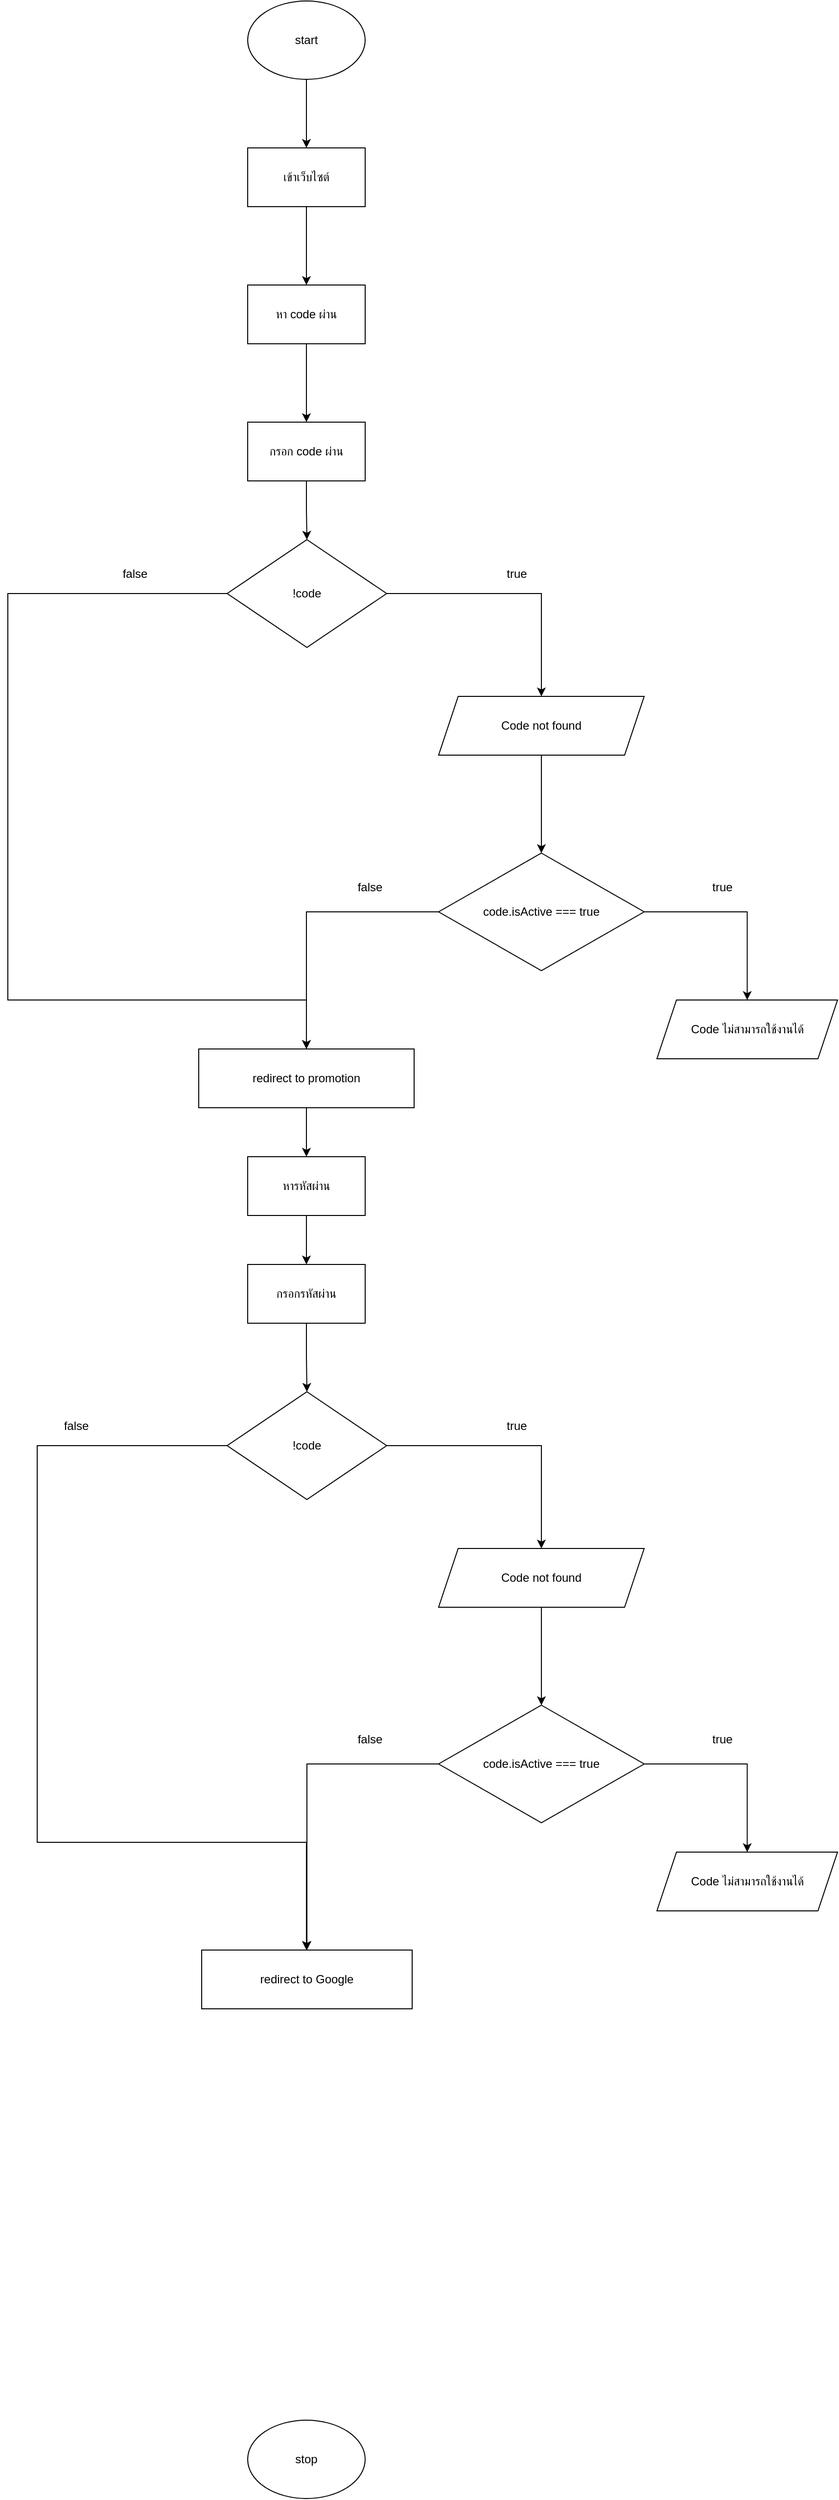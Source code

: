 <mxfile version="24.8.4">
  <diagram name="Page-1" id="PQCtOgOZkCl52Rzwc-RE">
    <mxGraphModel dx="1294" dy="830" grid="1" gridSize="10" guides="1" tooltips="1" connect="1" arrows="1" fold="1" page="1" pageScale="1" pageWidth="850" pageHeight="1100" math="0" shadow="0">
      <root>
        <mxCell id="0" />
        <mxCell id="1" parent="0" />
        <mxCell id="T8-hRBu4U-9MMjeLa-wW-7" value="" style="edgeStyle=orthogonalEdgeStyle;rounded=0;orthogonalLoop=1;jettySize=auto;html=1;" edge="1" parent="1" source="T8-hRBu4U-9MMjeLa-wW-1" target="T8-hRBu4U-9MMjeLa-wW-6">
          <mxGeometry relative="1" as="geometry" />
        </mxCell>
        <mxCell id="T8-hRBu4U-9MMjeLa-wW-1" value="start" style="ellipse;whiteSpace=wrap;html=1;" vertex="1" parent="1">
          <mxGeometry x="625" y="260" width="120" height="80" as="geometry" />
        </mxCell>
        <mxCell id="T8-hRBu4U-9MMjeLa-wW-9" value="" style="edgeStyle=orthogonalEdgeStyle;rounded=0;orthogonalLoop=1;jettySize=auto;html=1;" edge="1" parent="1" source="T8-hRBu4U-9MMjeLa-wW-6" target="T8-hRBu4U-9MMjeLa-wW-8">
          <mxGeometry relative="1" as="geometry" />
        </mxCell>
        <mxCell id="T8-hRBu4U-9MMjeLa-wW-6" value="เข้าเว็บไซต์" style="rounded=0;whiteSpace=wrap;html=1;" vertex="1" parent="1">
          <mxGeometry x="625" y="410" width="120" height="60" as="geometry" />
        </mxCell>
        <mxCell id="T8-hRBu4U-9MMjeLa-wW-11" value="" style="edgeStyle=orthogonalEdgeStyle;rounded=0;orthogonalLoop=1;jettySize=auto;html=1;" edge="1" parent="1" source="T8-hRBu4U-9MMjeLa-wW-8" target="T8-hRBu4U-9MMjeLa-wW-10">
          <mxGeometry relative="1" as="geometry" />
        </mxCell>
        <mxCell id="T8-hRBu4U-9MMjeLa-wW-8" value="หา code ผ่าน" style="rounded=0;whiteSpace=wrap;html=1;" vertex="1" parent="1">
          <mxGeometry x="625" y="550" width="120" height="60" as="geometry" />
        </mxCell>
        <mxCell id="T8-hRBu4U-9MMjeLa-wW-19" value="" style="edgeStyle=orthogonalEdgeStyle;rounded=0;orthogonalLoop=1;jettySize=auto;html=1;" edge="1" parent="1" source="T8-hRBu4U-9MMjeLa-wW-10" target="T8-hRBu4U-9MMjeLa-wW-18">
          <mxGeometry relative="1" as="geometry" />
        </mxCell>
        <mxCell id="T8-hRBu4U-9MMjeLa-wW-10" value="กรอก code ผ่าน" style="rounded=0;whiteSpace=wrap;html=1;" vertex="1" parent="1">
          <mxGeometry x="625" y="690" width="120" height="60" as="geometry" />
        </mxCell>
        <mxCell id="T8-hRBu4U-9MMjeLa-wW-15" value="" style="edgeStyle=orthogonalEdgeStyle;rounded=0;orthogonalLoop=1;jettySize=auto;html=1;" edge="1" parent="1" source="T8-hRBu4U-9MMjeLa-wW-12" target="T8-hRBu4U-9MMjeLa-wW-14">
          <mxGeometry relative="1" as="geometry" />
        </mxCell>
        <mxCell id="T8-hRBu4U-9MMjeLa-wW-12" value="redirect to&amp;nbsp;promotion" style="rounded=0;whiteSpace=wrap;html=1;" vertex="1" parent="1">
          <mxGeometry x="575" y="1330" width="220" height="60" as="geometry" />
        </mxCell>
        <mxCell id="T8-hRBu4U-9MMjeLa-wW-17" value="" style="edgeStyle=orthogonalEdgeStyle;rounded=0;orthogonalLoop=1;jettySize=auto;html=1;" edge="1" parent="1" source="T8-hRBu4U-9MMjeLa-wW-14" target="T8-hRBu4U-9MMjeLa-wW-16">
          <mxGeometry relative="1" as="geometry" />
        </mxCell>
        <mxCell id="T8-hRBu4U-9MMjeLa-wW-14" value="หารหัสผ่าน" style="rounded=0;whiteSpace=wrap;html=1;" vertex="1" parent="1">
          <mxGeometry x="625" y="1440" width="120" height="60" as="geometry" />
        </mxCell>
        <mxCell id="T8-hRBu4U-9MMjeLa-wW-72" value="" style="edgeStyle=orthogonalEdgeStyle;rounded=0;orthogonalLoop=1;jettySize=auto;html=1;" edge="1" parent="1" source="T8-hRBu4U-9MMjeLa-wW-16" target="T8-hRBu4U-9MMjeLa-wW-56">
          <mxGeometry relative="1" as="geometry" />
        </mxCell>
        <mxCell id="T8-hRBu4U-9MMjeLa-wW-16" value="กรอกรหัสผ่าน" style="rounded=0;whiteSpace=wrap;html=1;" vertex="1" parent="1">
          <mxGeometry x="625" y="1550" width="120" height="60" as="geometry" />
        </mxCell>
        <mxCell id="T8-hRBu4U-9MMjeLa-wW-25" value="" style="edgeStyle=orthogonalEdgeStyle;rounded=0;orthogonalLoop=1;jettySize=auto;html=1;" edge="1" parent="1" source="T8-hRBu4U-9MMjeLa-wW-18" target="T8-hRBu4U-9MMjeLa-wW-24">
          <mxGeometry relative="1" as="geometry" />
        </mxCell>
        <mxCell id="T8-hRBu4U-9MMjeLa-wW-52" style="edgeStyle=orthogonalEdgeStyle;rounded=0;orthogonalLoop=1;jettySize=auto;html=1;exitX=0;exitY=0.5;exitDx=0;exitDy=0;" edge="1" parent="1" source="T8-hRBu4U-9MMjeLa-wW-18" target="T8-hRBu4U-9MMjeLa-wW-12">
          <mxGeometry relative="1" as="geometry">
            <Array as="points">
              <mxPoint x="380" y="865" />
              <mxPoint x="380" y="1280" />
              <mxPoint x="685" y="1280" />
            </Array>
          </mxGeometry>
        </mxCell>
        <mxCell id="T8-hRBu4U-9MMjeLa-wW-18" value="!code" style="rhombus;whiteSpace=wrap;html=1;rounded=0;" vertex="1" parent="1">
          <mxGeometry x="604" y="810" width="163" height="110" as="geometry" />
        </mxCell>
        <mxCell id="T8-hRBu4U-9MMjeLa-wW-49" value="" style="edgeStyle=orthogonalEdgeStyle;rounded=0;orthogonalLoop=1;jettySize=auto;html=1;" edge="1" parent="1" source="T8-hRBu4U-9MMjeLa-wW-24" target="T8-hRBu4U-9MMjeLa-wW-26">
          <mxGeometry relative="1" as="geometry" />
        </mxCell>
        <mxCell id="T8-hRBu4U-9MMjeLa-wW-24" value="Code not found" style="shape=parallelogram;perimeter=parallelogramPerimeter;whiteSpace=wrap;html=1;fixedSize=1;rounded=0;" vertex="1" parent="1">
          <mxGeometry x="820" y="970" width="210" height="60" as="geometry" />
        </mxCell>
        <mxCell id="T8-hRBu4U-9MMjeLa-wW-29" value="" style="edgeStyle=orthogonalEdgeStyle;rounded=0;orthogonalLoop=1;jettySize=auto;html=1;" edge="1" parent="1" source="T8-hRBu4U-9MMjeLa-wW-26" target="T8-hRBu4U-9MMjeLa-wW-28">
          <mxGeometry relative="1" as="geometry" />
        </mxCell>
        <mxCell id="T8-hRBu4U-9MMjeLa-wW-51" style="edgeStyle=orthogonalEdgeStyle;rounded=0;orthogonalLoop=1;jettySize=auto;html=1;exitX=0;exitY=0.5;exitDx=0;exitDy=0;entryX=0.5;entryY=0;entryDx=0;entryDy=0;" edge="1" parent="1" source="T8-hRBu4U-9MMjeLa-wW-26" target="T8-hRBu4U-9MMjeLa-wW-12">
          <mxGeometry relative="1" as="geometry" />
        </mxCell>
        <mxCell id="T8-hRBu4U-9MMjeLa-wW-26" value="code.isActive === true" style="rhombus;whiteSpace=wrap;html=1;rounded=0;" vertex="1" parent="1">
          <mxGeometry x="820" y="1130" width="210" height="120" as="geometry" />
        </mxCell>
        <mxCell id="T8-hRBu4U-9MMjeLa-wW-28" value="Code ไม่สามารถใช้งานได้" style="shape=parallelogram;perimeter=parallelogramPerimeter;whiteSpace=wrap;html=1;fixedSize=1;rounded=0;" vertex="1" parent="1">
          <mxGeometry x="1043" y="1280" width="184.5" height="60" as="geometry" />
        </mxCell>
        <mxCell id="T8-hRBu4U-9MMjeLa-wW-34" value="stop" style="ellipse;whiteSpace=wrap;html=1;" vertex="1" parent="1">
          <mxGeometry x="625" y="2730" width="120" height="80" as="geometry" />
        </mxCell>
        <mxCell id="T8-hRBu4U-9MMjeLa-wW-38" value="false" style="text;html=1;align=center;verticalAlign=middle;whiteSpace=wrap;rounded=0;" vertex="1" parent="1">
          <mxGeometry x="480" y="830" width="60" height="30" as="geometry" />
        </mxCell>
        <mxCell id="T8-hRBu4U-9MMjeLa-wW-39" value="true" style="text;html=1;align=center;verticalAlign=middle;whiteSpace=wrap;rounded=0;" vertex="1" parent="1">
          <mxGeometry x="870" y="830" width="60" height="30" as="geometry" />
        </mxCell>
        <mxCell id="T8-hRBu4U-9MMjeLa-wW-40" value="true" style="text;html=1;align=center;verticalAlign=middle;whiteSpace=wrap;rounded=0;" vertex="1" parent="1">
          <mxGeometry x="1080" y="1150" width="60" height="30" as="geometry" />
        </mxCell>
        <mxCell id="T8-hRBu4U-9MMjeLa-wW-41" value="false" style="text;html=1;align=center;verticalAlign=middle;whiteSpace=wrap;rounded=0;" vertex="1" parent="1">
          <mxGeometry x="720" y="1150" width="60" height="30" as="geometry" />
        </mxCell>
        <mxCell id="T8-hRBu4U-9MMjeLa-wW-54" value="" style="edgeStyle=orthogonalEdgeStyle;rounded=0;orthogonalLoop=1;jettySize=auto;html=1;" edge="1" parent="1" source="T8-hRBu4U-9MMjeLa-wW-56" target="T8-hRBu4U-9MMjeLa-wW-58">
          <mxGeometry relative="1" as="geometry" />
        </mxCell>
        <mxCell id="T8-hRBu4U-9MMjeLa-wW-70" value="" style="edgeStyle=orthogonalEdgeStyle;rounded=0;orthogonalLoop=1;jettySize=auto;html=1;" edge="1" parent="1" source="T8-hRBu4U-9MMjeLa-wW-56" target="T8-hRBu4U-9MMjeLa-wW-69">
          <mxGeometry relative="1" as="geometry">
            <Array as="points">
              <mxPoint x="410" y="1735" />
              <mxPoint x="410" y="2140" />
              <mxPoint x="685" y="2140" />
            </Array>
          </mxGeometry>
        </mxCell>
        <mxCell id="T8-hRBu4U-9MMjeLa-wW-56" value="!code" style="rhombus;whiteSpace=wrap;html=1;rounded=0;" vertex="1" parent="1">
          <mxGeometry x="604" y="1680" width="163" height="110" as="geometry" />
        </mxCell>
        <mxCell id="T8-hRBu4U-9MMjeLa-wW-57" value="" style="edgeStyle=orthogonalEdgeStyle;rounded=0;orthogonalLoop=1;jettySize=auto;html=1;" edge="1" parent="1" source="T8-hRBu4U-9MMjeLa-wW-58" target="T8-hRBu4U-9MMjeLa-wW-61">
          <mxGeometry relative="1" as="geometry" />
        </mxCell>
        <mxCell id="T8-hRBu4U-9MMjeLa-wW-58" value="Code not found" style="shape=parallelogram;perimeter=parallelogramPerimeter;whiteSpace=wrap;html=1;fixedSize=1;rounded=0;" vertex="1" parent="1">
          <mxGeometry x="820" y="1840" width="210" height="60" as="geometry" />
        </mxCell>
        <mxCell id="T8-hRBu4U-9MMjeLa-wW-59" value="" style="edgeStyle=orthogonalEdgeStyle;rounded=0;orthogonalLoop=1;jettySize=auto;html=1;" edge="1" parent="1" source="T8-hRBu4U-9MMjeLa-wW-61" target="T8-hRBu4U-9MMjeLa-wW-62">
          <mxGeometry relative="1" as="geometry" />
        </mxCell>
        <mxCell id="T8-hRBu4U-9MMjeLa-wW-71" style="edgeStyle=orthogonalEdgeStyle;rounded=0;orthogonalLoop=1;jettySize=auto;html=1;entryX=0.5;entryY=0;entryDx=0;entryDy=0;" edge="1" parent="1" source="T8-hRBu4U-9MMjeLa-wW-61" target="T8-hRBu4U-9MMjeLa-wW-69">
          <mxGeometry relative="1" as="geometry" />
        </mxCell>
        <mxCell id="T8-hRBu4U-9MMjeLa-wW-61" value="code.isActive === true" style="rhombus;whiteSpace=wrap;html=1;rounded=0;" vertex="1" parent="1">
          <mxGeometry x="820" y="2000" width="210" height="120" as="geometry" />
        </mxCell>
        <mxCell id="T8-hRBu4U-9MMjeLa-wW-62" value="Code ไม่สามารถใช้งานได้" style="shape=parallelogram;perimeter=parallelogramPerimeter;whiteSpace=wrap;html=1;fixedSize=1;rounded=0;" vertex="1" parent="1">
          <mxGeometry x="1043" y="2150" width="184.5" height="60" as="geometry" />
        </mxCell>
        <mxCell id="T8-hRBu4U-9MMjeLa-wW-63" value="false" style="text;html=1;align=center;verticalAlign=middle;whiteSpace=wrap;rounded=0;" vertex="1" parent="1">
          <mxGeometry x="420" y="1700" width="60" height="30" as="geometry" />
        </mxCell>
        <mxCell id="T8-hRBu4U-9MMjeLa-wW-64" value="true" style="text;html=1;align=center;verticalAlign=middle;whiteSpace=wrap;rounded=0;" vertex="1" parent="1">
          <mxGeometry x="870" y="1700" width="60" height="30" as="geometry" />
        </mxCell>
        <mxCell id="T8-hRBu4U-9MMjeLa-wW-65" value="true" style="text;html=1;align=center;verticalAlign=middle;whiteSpace=wrap;rounded=0;" vertex="1" parent="1">
          <mxGeometry x="1080" y="2020" width="60" height="30" as="geometry" />
        </mxCell>
        <mxCell id="T8-hRBu4U-9MMjeLa-wW-66" value="false" style="text;html=1;align=center;verticalAlign=middle;whiteSpace=wrap;rounded=0;" vertex="1" parent="1">
          <mxGeometry x="720" y="2020" width="60" height="30" as="geometry" />
        </mxCell>
        <mxCell id="T8-hRBu4U-9MMjeLa-wW-69" value="redirect to Google" style="whiteSpace=wrap;html=1;rounded=0;" vertex="1" parent="1">
          <mxGeometry x="578" y="2250" width="215" height="60" as="geometry" />
        </mxCell>
      </root>
    </mxGraphModel>
  </diagram>
</mxfile>
